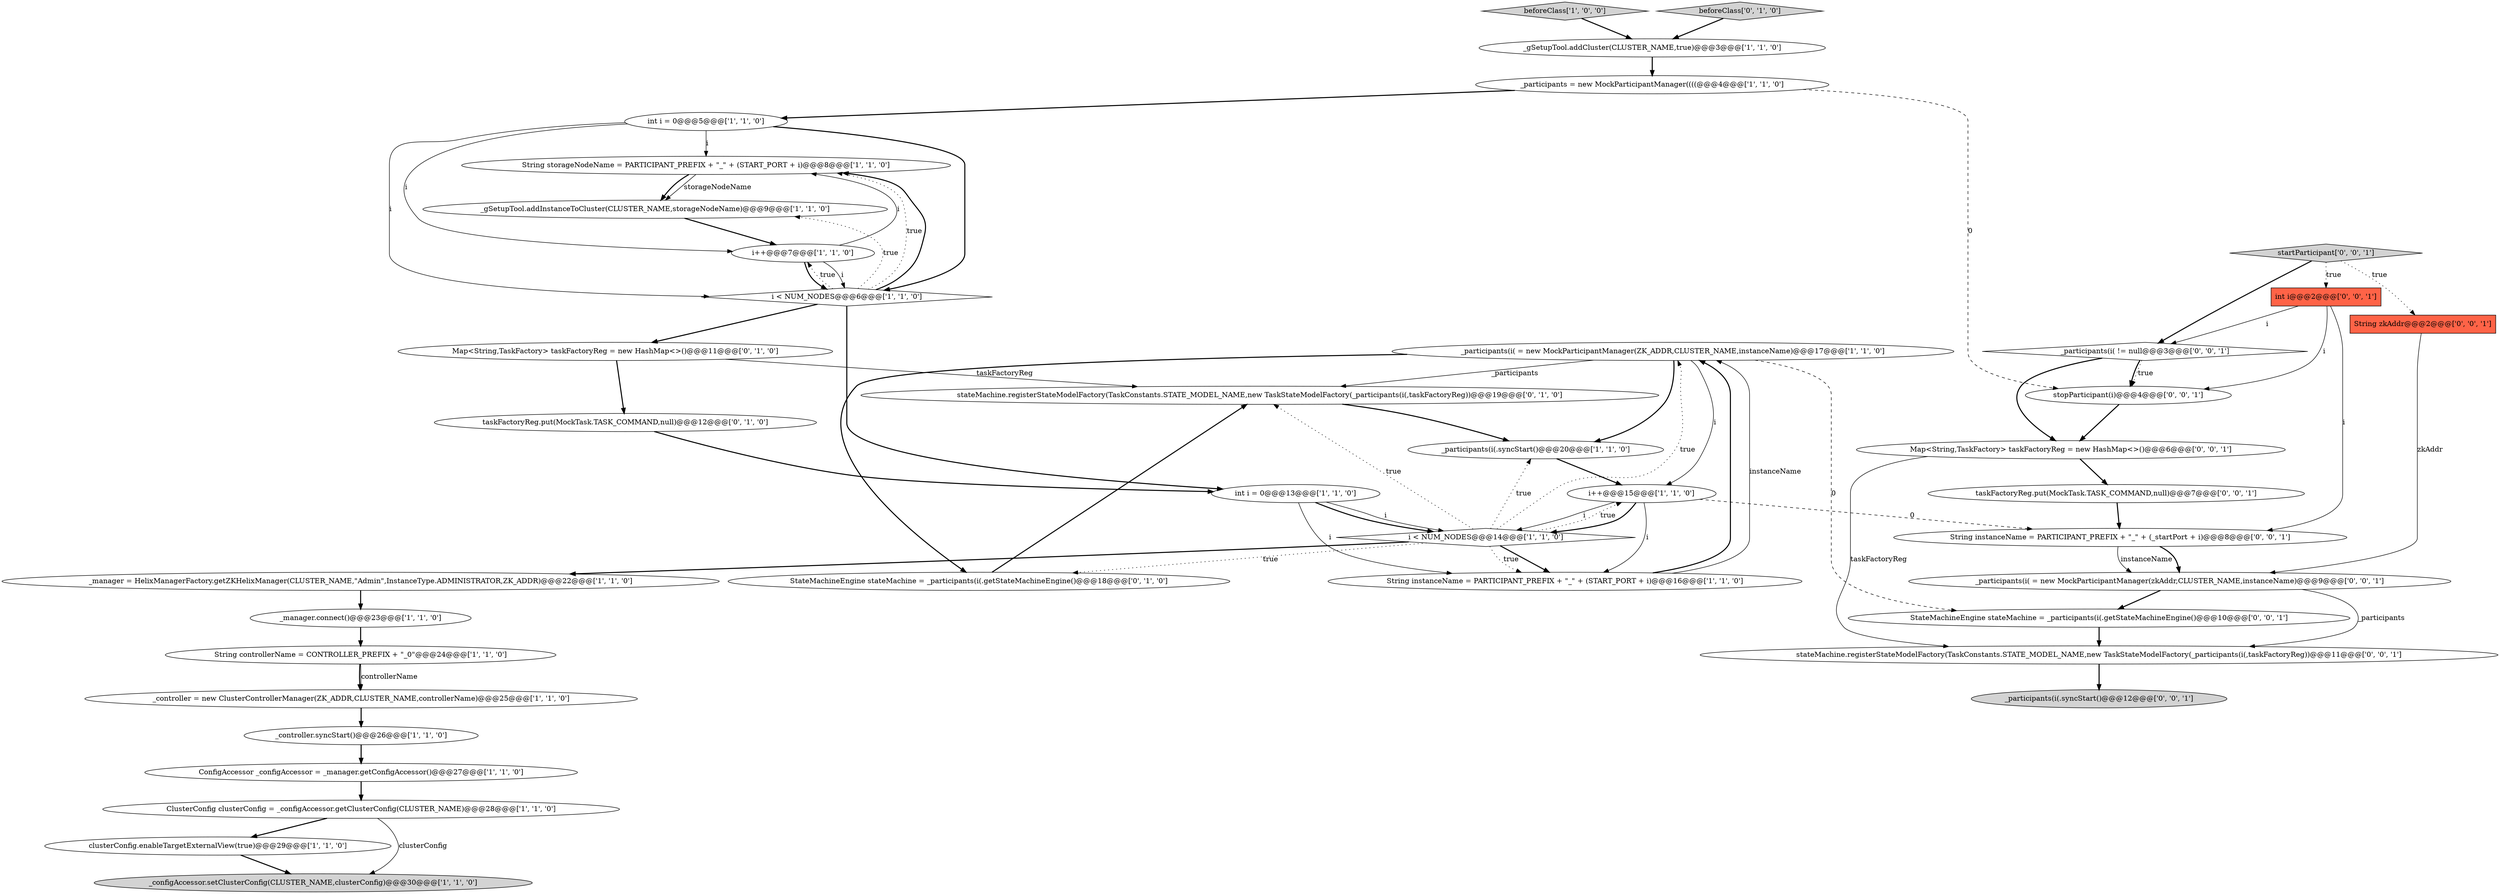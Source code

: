 digraph {
35 [style = filled, label = "String zkAddr@@@2@@@['0', '0', '1']", fillcolor = tomato, shape = box image = "AAA0AAABBB3BBB"];
16 [style = filled, label = "ClusterConfig clusterConfig = _configAccessor.getClusterConfig(CLUSTER_NAME)@@@28@@@['1', '1', '0']", fillcolor = white, shape = ellipse image = "AAA0AAABBB1BBB"];
12 [style = filled, label = "int i = 0@@@5@@@['1', '1', '0']", fillcolor = white, shape = ellipse image = "AAA0AAABBB1BBB"];
9 [style = filled, label = "clusterConfig.enableTargetExternalView(true)@@@29@@@['1', '1', '0']", fillcolor = white, shape = ellipse image = "AAA0AAABBB1BBB"];
27 [style = filled, label = "stateMachine.registerStateModelFactory(TaskConstants.STATE_MODEL_NAME,new TaskStateModelFactory(_participants(i(,taskFactoryReg))@@@19@@@['0', '1', '0']", fillcolor = white, shape = ellipse image = "AAA1AAABBB2BBB"];
10 [style = filled, label = "beforeClass['1', '0', '0']", fillcolor = lightgray, shape = diamond image = "AAA0AAABBB1BBB"];
29 [style = filled, label = "stateMachine.registerStateModelFactory(TaskConstants.STATE_MODEL_NAME,new TaskStateModelFactory(_participants(i(,taskFactoryReg))@@@11@@@['0', '0', '1']", fillcolor = white, shape = ellipse image = "AAA0AAABBB3BBB"];
7 [style = filled, label = "i++@@@15@@@['1', '1', '0']", fillcolor = white, shape = ellipse image = "AAA0AAABBB1BBB"];
19 [style = filled, label = "int i = 0@@@13@@@['1', '1', '0']", fillcolor = white, shape = ellipse image = "AAA0AAABBB1BBB"];
25 [style = filled, label = "taskFactoryReg.put(MockTask.TASK_COMMAND,null)@@@12@@@['0', '1', '0']", fillcolor = white, shape = ellipse image = "AAA1AAABBB2BBB"];
23 [style = filled, label = "Map<String,TaskFactory> taskFactoryReg = new HashMap<>()@@@11@@@['0', '1', '0']", fillcolor = white, shape = ellipse image = "AAA1AAABBB2BBB"];
17 [style = filled, label = "String storageNodeName = PARTICIPANT_PREFIX + \"_\" + (START_PORT + i)@@@8@@@['1', '1', '0']", fillcolor = white, shape = ellipse image = "AAA0AAABBB1BBB"];
18 [style = filled, label = "_gSetupTool.addInstanceToCluster(CLUSTER_NAME,storageNodeName)@@@9@@@['1', '1', '0']", fillcolor = white, shape = ellipse image = "AAA0AAABBB1BBB"];
37 [style = filled, label = "stopParticipant(i)@@@4@@@['0', '0', '1']", fillcolor = white, shape = ellipse image = "AAA0AAABBB3BBB"];
20 [style = filled, label = "_participants(i( = new MockParticipantManager(ZK_ADDR,CLUSTER_NAME,instanceName)@@@17@@@['1', '1', '0']", fillcolor = white, shape = ellipse image = "AAA0AAABBB1BBB"];
30 [style = filled, label = "taskFactoryReg.put(MockTask.TASK_COMMAND,null)@@@7@@@['0', '0', '1']", fillcolor = white, shape = ellipse image = "AAA0AAABBB3BBB"];
15 [style = filled, label = "_gSetupTool.addCluster(CLUSTER_NAME,true)@@@3@@@['1', '1', '0']", fillcolor = white, shape = ellipse image = "AAA0AAABBB1BBB"];
28 [style = filled, label = "_participants(i( != null@@@3@@@['0', '0', '1']", fillcolor = white, shape = diamond image = "AAA0AAABBB3BBB"];
31 [style = filled, label = "String instanceName = PARTICIPANT_PREFIX + \"_\" + (_startPort + i)@@@8@@@['0', '0', '1']", fillcolor = white, shape = ellipse image = "AAA0AAABBB3BBB"];
32 [style = filled, label = "StateMachineEngine stateMachine = _participants(i(.getStateMachineEngine()@@@10@@@['0', '0', '1']", fillcolor = white, shape = ellipse image = "AAA0AAABBB3BBB"];
39 [style = filled, label = "_participants(i( = new MockParticipantManager(zkAddr,CLUSTER_NAME,instanceName)@@@9@@@['0', '0', '1']", fillcolor = white, shape = ellipse image = "AAA0AAABBB3BBB"];
22 [style = filled, label = "String controllerName = CONTROLLER_PREFIX + \"_0\"@@@24@@@['1', '1', '0']", fillcolor = white, shape = ellipse image = "AAA0AAABBB1BBB"];
8 [style = filled, label = "_manager.connect()@@@23@@@['1', '1', '0']", fillcolor = white, shape = ellipse image = "AAA0AAABBB1BBB"];
21 [style = filled, label = "i < NUM_NODES@@@14@@@['1', '1', '0']", fillcolor = white, shape = diamond image = "AAA0AAABBB1BBB"];
14 [style = filled, label = "_controller.syncStart()@@@26@@@['1', '1', '0']", fillcolor = white, shape = ellipse image = "AAA0AAABBB1BBB"];
1 [style = filled, label = "i < NUM_NODES@@@6@@@['1', '1', '0']", fillcolor = white, shape = diamond image = "AAA0AAABBB1BBB"];
6 [style = filled, label = "_participants = new MockParticipantManager((((@@@4@@@['1', '1', '0']", fillcolor = white, shape = ellipse image = "AAA0AAABBB1BBB"];
11 [style = filled, label = "_configAccessor.setClusterConfig(CLUSTER_NAME,clusterConfig)@@@30@@@['1', '1', '0']", fillcolor = lightgray, shape = ellipse image = "AAA0AAABBB1BBB"];
36 [style = filled, label = "int i@@@2@@@['0', '0', '1']", fillcolor = tomato, shape = box image = "AAA0AAABBB3BBB"];
4 [style = filled, label = "String instanceName = PARTICIPANT_PREFIX + \"_\" + (START_PORT + i)@@@16@@@['1', '1', '0']", fillcolor = white, shape = ellipse image = "AAA0AAABBB1BBB"];
5 [style = filled, label = "ConfigAccessor _configAccessor = _manager.getConfigAccessor()@@@27@@@['1', '1', '0']", fillcolor = white, shape = ellipse image = "AAA0AAABBB1BBB"];
26 [style = filled, label = "beforeClass['0', '1', '0']", fillcolor = lightgray, shape = diamond image = "AAA0AAABBB2BBB"];
34 [style = filled, label = "startParticipant['0', '0', '1']", fillcolor = lightgray, shape = diamond image = "AAA0AAABBB3BBB"];
38 [style = filled, label = "Map<String,TaskFactory> taskFactoryReg = new HashMap<>()@@@6@@@['0', '0', '1']", fillcolor = white, shape = ellipse image = "AAA0AAABBB3BBB"];
2 [style = filled, label = "_manager = HelixManagerFactory.getZKHelixManager(CLUSTER_NAME,\"Admin\",InstanceType.ADMINISTRATOR,ZK_ADDR)@@@22@@@['1', '1', '0']", fillcolor = white, shape = ellipse image = "AAA0AAABBB1BBB"];
33 [style = filled, label = "_participants(i(.syncStart()@@@12@@@['0', '0', '1']", fillcolor = lightgray, shape = ellipse image = "AAA0AAABBB3BBB"];
0 [style = filled, label = "_controller = new ClusterControllerManager(ZK_ADDR,CLUSTER_NAME,controllerName)@@@25@@@['1', '1', '0']", fillcolor = white, shape = ellipse image = "AAA0AAABBB1BBB"];
3 [style = filled, label = "_participants(i(.syncStart()@@@20@@@['1', '1', '0']", fillcolor = white, shape = ellipse image = "AAA0AAABBB1BBB"];
24 [style = filled, label = "StateMachineEngine stateMachine = _participants(i(.getStateMachineEngine()@@@18@@@['0', '1', '0']", fillcolor = white, shape = ellipse image = "AAA1AAABBB2BBB"];
13 [style = filled, label = "i++@@@7@@@['1', '1', '0']", fillcolor = white, shape = ellipse image = "AAA0AAABBB1BBB"];
14->5 [style = bold, label=""];
1->18 [style = dotted, label="true"];
20->3 [style = bold, label=""];
23->25 [style = bold, label=""];
9->11 [style = bold, label=""];
36->37 [style = solid, label="i"];
31->39 [style = solid, label="instanceName"];
34->28 [style = bold, label=""];
7->4 [style = solid, label="i"];
27->3 [style = bold, label=""];
22->0 [style = bold, label=""];
28->38 [style = bold, label=""];
12->13 [style = solid, label="i"];
22->0 [style = solid, label="controllerName"];
25->19 [style = bold, label=""];
35->39 [style = solid, label="zkAddr"];
7->31 [style = dashed, label="0"];
17->18 [style = solid, label="storageNodeName"];
19->4 [style = solid, label="i"];
21->24 [style = dotted, label="true"];
18->13 [style = bold, label=""];
21->3 [style = dotted, label="true"];
12->1 [style = bold, label=""];
34->35 [style = dotted, label="true"];
39->32 [style = bold, label=""];
12->1 [style = solid, label="i"];
6->37 [style = dashed, label="0"];
1->23 [style = bold, label=""];
36->28 [style = solid, label="i"];
1->17 [style = dotted, label="true"];
7->21 [style = bold, label=""];
3->7 [style = bold, label=""];
4->20 [style = bold, label=""];
15->6 [style = bold, label=""];
21->20 [style = dotted, label="true"];
34->36 [style = dotted, label="true"];
20->32 [style = dashed, label="0"];
2->8 [style = bold, label=""];
21->2 [style = bold, label=""];
38->30 [style = bold, label=""];
30->31 [style = bold, label=""];
20->7 [style = solid, label="i"];
20->27 [style = solid, label="_participants"];
39->29 [style = solid, label="_participants"];
19->21 [style = bold, label=""];
12->17 [style = solid, label="i"];
37->38 [style = bold, label=""];
26->15 [style = bold, label=""];
1->13 [style = dotted, label="true"];
28->37 [style = bold, label=""];
38->29 [style = solid, label="taskFactoryReg"];
8->22 [style = bold, label=""];
16->11 [style = solid, label="clusterConfig"];
1->17 [style = bold, label=""];
23->27 [style = solid, label="taskFactoryReg"];
21->7 [style = dotted, label="true"];
28->37 [style = dotted, label="true"];
6->12 [style = bold, label=""];
1->19 [style = bold, label=""];
20->24 [style = bold, label=""];
13->1 [style = bold, label=""];
21->27 [style = dotted, label="true"];
10->15 [style = bold, label=""];
24->27 [style = bold, label=""];
31->39 [style = bold, label=""];
0->14 [style = bold, label=""];
32->29 [style = bold, label=""];
21->4 [style = bold, label=""];
13->1 [style = solid, label="i"];
36->31 [style = solid, label="i"];
19->21 [style = solid, label="i"];
13->17 [style = solid, label="i"];
5->16 [style = bold, label=""];
29->33 [style = bold, label=""];
7->21 [style = solid, label="i"];
21->4 [style = dotted, label="true"];
4->20 [style = solid, label="instanceName"];
16->9 [style = bold, label=""];
17->18 [style = bold, label=""];
}
